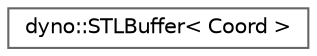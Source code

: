 digraph "Graphical Class Hierarchy"
{
 // LATEX_PDF_SIZE
  bgcolor="transparent";
  edge [fontname=Helvetica,fontsize=10,labelfontname=Helvetica,labelfontsize=10];
  node [fontname=Helvetica,fontsize=10,shape=box,height=0.2,width=0.4];
  rankdir="LR";
  Node0 [id="Node000000",label="dyno::STLBuffer\< Coord \>",height=0.2,width=0.4,color="grey40", fillcolor="white", style="filled",URL="$classdyno_1_1_s_t_l_buffer.html",tooltip=" "];
}
